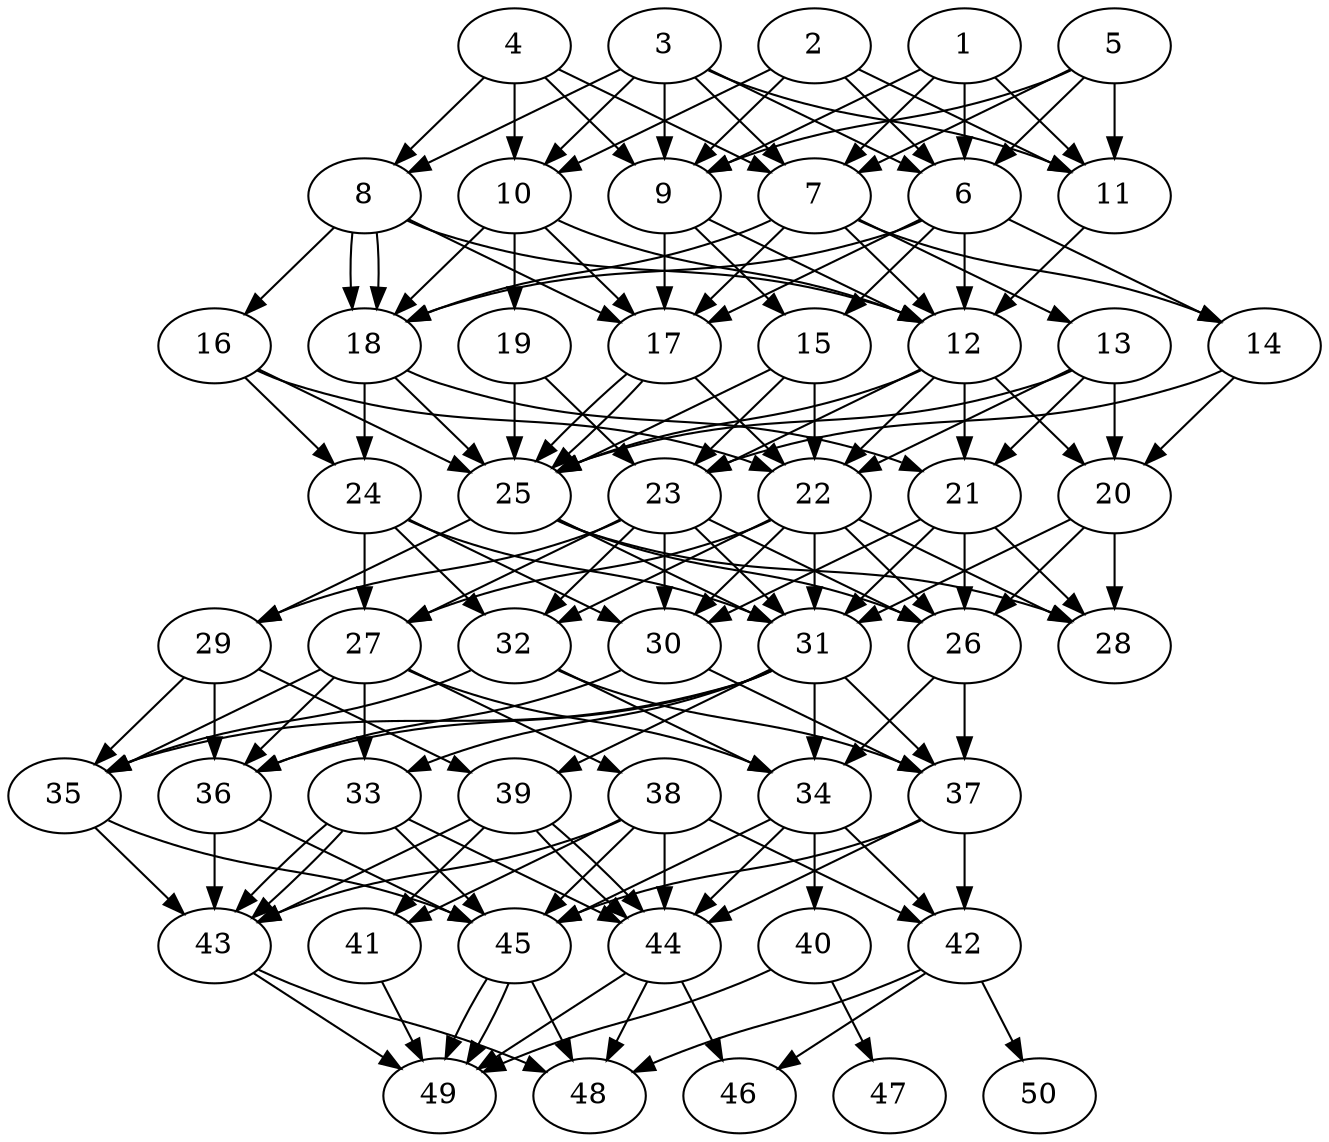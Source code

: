 // DAG automatically generated by daggen at Thu Oct  3 14:07:58 2019
// ./daggen --dot -n 50 --ccr 0.4 --fat 0.5 --regular 0.7 --density 0.9 --mindata 5242880 --maxdata 52428800 
digraph G {
  1 [size="75279360", alpha="0.10", expect_size="30111744"] 
  1 -> 6 [size ="30111744"]
  1 -> 7 [size ="30111744"]
  1 -> 9 [size ="30111744"]
  1 -> 11 [size ="30111744"]
  2 [size="14983680", alpha="0.16", expect_size="5993472"] 
  2 -> 6 [size ="5993472"]
  2 -> 9 [size ="5993472"]
  2 -> 10 [size ="5993472"]
  2 -> 11 [size ="5993472"]
  3 [size="54650880", alpha="0.01", expect_size="21860352"] 
  3 -> 6 [size ="21860352"]
  3 -> 7 [size ="21860352"]
  3 -> 8 [size ="21860352"]
  3 -> 9 [size ="21860352"]
  3 -> 10 [size ="21860352"]
  3 -> 11 [size ="21860352"]
  4 [size="57080320", alpha="0.17", expect_size="22832128"] 
  4 -> 7 [size ="22832128"]
  4 -> 8 [size ="22832128"]
  4 -> 9 [size ="22832128"]
  4 -> 10 [size ="22832128"]
  5 [size="91005440", alpha="0.04", expect_size="36402176"] 
  5 -> 6 [size ="36402176"]
  5 -> 7 [size ="36402176"]
  5 -> 9 [size ="36402176"]
  5 -> 11 [size ="36402176"]
  6 [size="24972800", alpha="0.04", expect_size="9989120"] 
  6 -> 12 [size ="9989120"]
  6 -> 14 [size ="9989120"]
  6 -> 15 [size ="9989120"]
  6 -> 17 [size ="9989120"]
  6 -> 18 [size ="9989120"]
  7 [size="112184320", alpha="0.06", expect_size="44873728"] 
  7 -> 12 [size ="44873728"]
  7 -> 13 [size ="44873728"]
  7 -> 14 [size ="44873728"]
  7 -> 17 [size ="44873728"]
  7 -> 18 [size ="44873728"]
  8 [size="111193600", alpha="0.09", expect_size="44477440"] 
  8 -> 12 [size ="44477440"]
  8 -> 16 [size ="44477440"]
  8 -> 17 [size ="44477440"]
  8 -> 18 [size ="44477440"]
  8 -> 18 [size ="44477440"]
  9 [size="32005120", alpha="0.18", expect_size="12802048"] 
  9 -> 12 [size ="12802048"]
  9 -> 15 [size ="12802048"]
  9 -> 17 [size ="12802048"]
  10 [size="108039680", alpha="0.04", expect_size="43215872"] 
  10 -> 12 [size ="43215872"]
  10 -> 17 [size ="43215872"]
  10 -> 18 [size ="43215872"]
  10 -> 19 [size ="43215872"]
  11 [size="20241920", alpha="0.12", expect_size="8096768"] 
  11 -> 12 [size ="8096768"]
  12 [size="78999040", alpha="0.20", expect_size="31599616"] 
  12 -> 20 [size ="31599616"]
  12 -> 21 [size ="31599616"]
  12 -> 22 [size ="31599616"]
  12 -> 23 [size ="31599616"]
  12 -> 25 [size ="31599616"]
  13 [size="55052800", alpha="0.17", expect_size="22021120"] 
  13 -> 20 [size ="22021120"]
  13 -> 21 [size ="22021120"]
  13 -> 22 [size ="22021120"]
  13 -> 25 [size ="22021120"]
  14 [size="62225920", alpha="0.13", expect_size="24890368"] 
  14 -> 20 [size ="24890368"]
  14 -> 23 [size ="24890368"]
  15 [size="47121920", alpha="0.20", expect_size="18848768"] 
  15 -> 22 [size ="18848768"]
  15 -> 23 [size ="18848768"]
  15 -> 25 [size ="18848768"]
  16 [size="73192960", alpha="0.05", expect_size="29277184"] 
  16 -> 22 [size ="29277184"]
  16 -> 24 [size ="29277184"]
  16 -> 25 [size ="29277184"]
  17 [size="96924160", alpha="0.17", expect_size="38769664"] 
  17 -> 22 [size ="38769664"]
  17 -> 25 [size ="38769664"]
  17 -> 25 [size ="38769664"]
  18 [size="13624320", alpha="0.03", expect_size="5449728"] 
  18 -> 21 [size ="5449728"]
  18 -> 24 [size ="5449728"]
  18 -> 25 [size ="5449728"]
  19 [size="66677760", alpha="0.05", expect_size="26671104"] 
  19 -> 23 [size ="26671104"]
  19 -> 25 [size ="26671104"]
  20 [size="53936640", alpha="0.20", expect_size="21574656"] 
  20 -> 26 [size ="21574656"]
  20 -> 28 [size ="21574656"]
  20 -> 31 [size ="21574656"]
  21 [size="74639360", alpha="0.06", expect_size="29855744"] 
  21 -> 26 [size ="29855744"]
  21 -> 28 [size ="29855744"]
  21 -> 30 [size ="29855744"]
  21 -> 31 [size ="29855744"]
  22 [size="26147840", alpha="0.12", expect_size="10459136"] 
  22 -> 26 [size ="10459136"]
  22 -> 27 [size ="10459136"]
  22 -> 28 [size ="10459136"]
  22 -> 30 [size ="10459136"]
  22 -> 31 [size ="10459136"]
  22 -> 32 [size ="10459136"]
  23 [size="25679360", alpha="0.05", expect_size="10271744"] 
  23 -> 26 [size ="10271744"]
  23 -> 27 [size ="10271744"]
  23 -> 29 [size ="10271744"]
  23 -> 30 [size ="10271744"]
  23 -> 31 [size ="10271744"]
  23 -> 32 [size ="10271744"]
  24 [size="127439360", alpha="0.05", expect_size="50975744"] 
  24 -> 27 [size ="50975744"]
  24 -> 30 [size ="50975744"]
  24 -> 31 [size ="50975744"]
  24 -> 32 [size ="50975744"]
  25 [size="84400640", alpha="0.19", expect_size="33760256"] 
  25 -> 26 [size ="33760256"]
  25 -> 28 [size ="33760256"]
  25 -> 29 [size ="33760256"]
  25 -> 31 [size ="33760256"]
  26 [size="82122240", alpha="0.15", expect_size="32848896"] 
  26 -> 34 [size ="32848896"]
  26 -> 37 [size ="32848896"]
  27 [size="110668800", alpha="0.07", expect_size="44267520"] 
  27 -> 33 [size ="44267520"]
  27 -> 34 [size ="44267520"]
  27 -> 35 [size ="44267520"]
  27 -> 36 [size ="44267520"]
  27 -> 38 [size ="44267520"]
  28 [size="94208000", alpha="0.16", expect_size="37683200"] 
  29 [size="111887360", alpha="0.09", expect_size="44754944"] 
  29 -> 35 [size ="44754944"]
  29 -> 36 [size ="44754944"]
  29 -> 39 [size ="44754944"]
  30 [size="21184000", alpha="0.17", expect_size="8473600"] 
  30 -> 36 [size ="8473600"]
  30 -> 37 [size ="8473600"]
  31 [size="20014080", alpha="0.07", expect_size="8005632"] 
  31 -> 33 [size ="8005632"]
  31 -> 34 [size ="8005632"]
  31 -> 35 [size ="8005632"]
  31 -> 36 [size ="8005632"]
  31 -> 37 [size ="8005632"]
  31 -> 39 [size ="8005632"]
  32 [size="52582400", alpha="0.08", expect_size="21032960"] 
  32 -> 34 [size ="21032960"]
  32 -> 35 [size ="21032960"]
  32 -> 37 [size ="21032960"]
  33 [size="120765440", alpha="0.16", expect_size="48306176"] 
  33 -> 43 [size ="48306176"]
  33 -> 43 [size ="48306176"]
  33 -> 44 [size ="48306176"]
  33 -> 45 [size ="48306176"]
  34 [size="30179840", alpha="0.12", expect_size="12071936"] 
  34 -> 40 [size ="12071936"]
  34 -> 42 [size ="12071936"]
  34 -> 44 [size ="12071936"]
  34 -> 45 [size ="12071936"]
  35 [size="60730880", alpha="0.14", expect_size="24292352"] 
  35 -> 43 [size ="24292352"]
  35 -> 45 [size ="24292352"]
  36 [size="54389760", alpha="0.06", expect_size="21755904"] 
  36 -> 43 [size ="21755904"]
  36 -> 45 [size ="21755904"]
  37 [size="23019520", alpha="0.13", expect_size="9207808"] 
  37 -> 42 [size ="9207808"]
  37 -> 44 [size ="9207808"]
  37 -> 45 [size ="9207808"]
  38 [size="65702400", alpha="0.20", expect_size="26280960"] 
  38 -> 41 [size ="26280960"]
  38 -> 42 [size ="26280960"]
  38 -> 43 [size ="26280960"]
  38 -> 44 [size ="26280960"]
  38 -> 45 [size ="26280960"]
  39 [size="44595200", alpha="0.15", expect_size="17838080"] 
  39 -> 41 [size ="17838080"]
  39 -> 43 [size ="17838080"]
  39 -> 44 [size ="17838080"]
  39 -> 44 [size ="17838080"]
  40 [size="96563200", alpha="0.18", expect_size="38625280"] 
  40 -> 47 [size ="38625280"]
  40 -> 49 [size ="38625280"]
  41 [size="80609280", alpha="0.11", expect_size="32243712"] 
  41 -> 49 [size ="32243712"]
  42 [size="121835520", alpha="0.06", expect_size="48734208"] 
  42 -> 46 [size ="48734208"]
  42 -> 48 [size ="48734208"]
  42 -> 50 [size ="48734208"]
  43 [size="50206720", alpha="0.03", expect_size="20082688"] 
  43 -> 48 [size ="20082688"]
  43 -> 49 [size ="20082688"]
  44 [size="25633280", alpha="0.20", expect_size="10253312"] 
  44 -> 46 [size ="10253312"]
  44 -> 48 [size ="10253312"]
  44 -> 49 [size ="10253312"]
  45 [size="97239040", alpha="0.09", expect_size="38895616"] 
  45 -> 48 [size ="38895616"]
  45 -> 49 [size ="38895616"]
  45 -> 49 [size ="38895616"]
  46 [size="63106560", alpha="0.09", expect_size="25242624"] 
  47 [size="101283840", alpha="0.06", expect_size="40513536"] 
  48 [size="59668480", alpha="0.17", expect_size="23867392"] 
  49 [size="56737280", alpha="0.05", expect_size="22694912"] 
  50 [size="28101120", alpha="0.14", expect_size="11240448"] 
}
